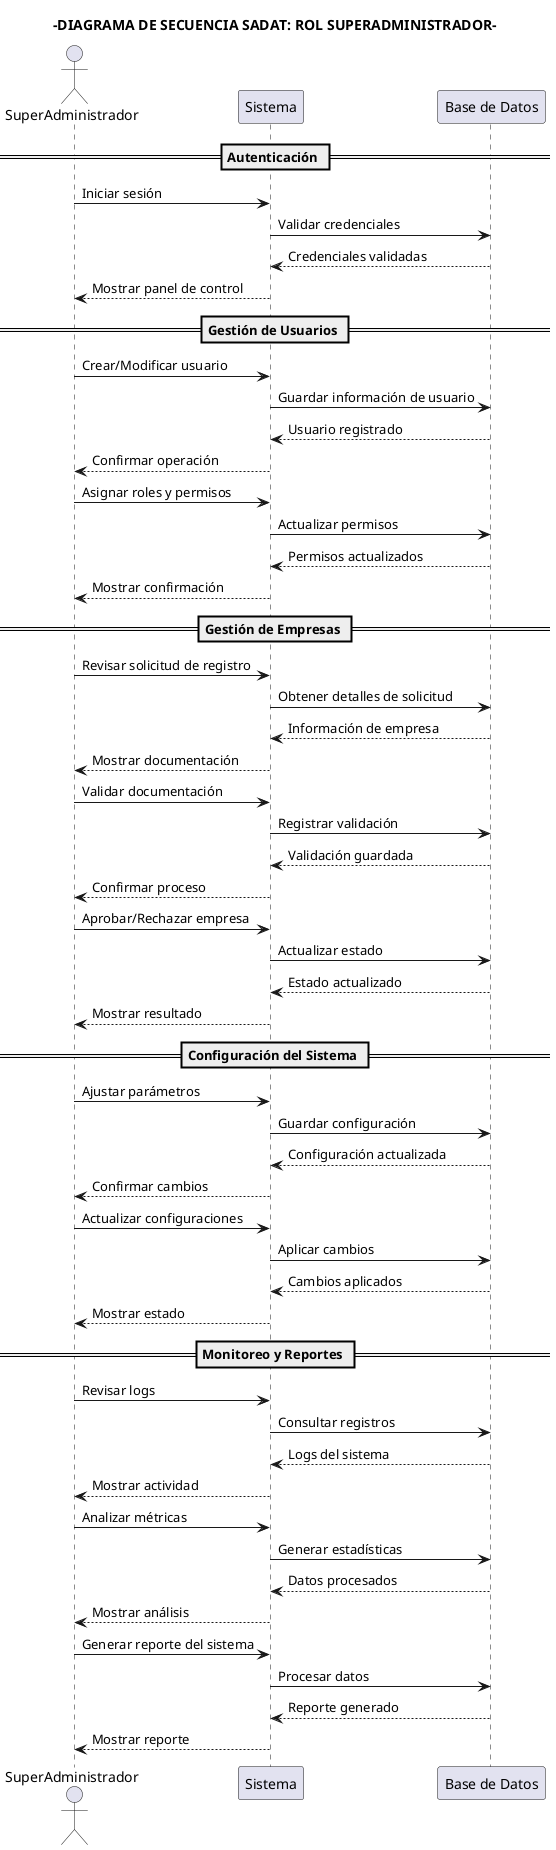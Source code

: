 @startuml
title -DIAGRAMA DE SECUENCIA SADAT: ROL SUPERADMINISTRADOR-

actor "SuperAdministrador" as SA
participant "Sistema" as Sistema
participant "Base de Datos" as BD

== Autenticación ==
SA -> Sistema: Iniciar sesión
Sistema -> BD: Validar credenciales
BD --> Sistema: Credenciales validadas
Sistema --> SA: Mostrar panel de control

== Gestión de Usuarios ==
SA -> Sistema: Crear/Modificar usuario
Sistema -> BD: Guardar información de usuario
BD --> Sistema: Usuario registrado
Sistema --> SA: Confirmar operación

SA -> Sistema: Asignar roles y permisos
Sistema -> BD: Actualizar permisos
BD --> Sistema: Permisos actualizados
Sistema --> SA: Mostrar confirmación

== Gestión de Empresas ==
SA -> Sistema: Revisar solicitud de registro
Sistema -> BD: Obtener detalles de solicitud
BD --> Sistema: Información de empresa
Sistema --> SA: Mostrar documentación

SA -> Sistema: Validar documentación
Sistema -> BD: Registrar validación
BD --> Sistema: Validación guardada
Sistema --> SA: Confirmar proceso

SA -> Sistema: Aprobar/Rechazar empresa
Sistema -> BD: Actualizar estado
BD --> Sistema: Estado actualizado
Sistema --> SA: Mostrar resultado

== Configuración del Sistema ==
SA -> Sistema: Ajustar parámetros
Sistema -> BD: Guardar configuración
BD --> Sistema: Configuración actualizada
Sistema --> SA: Confirmar cambios

SA -> Sistema: Actualizar configuraciones
Sistema -> BD: Aplicar cambios
BD --> Sistema: Cambios aplicados
Sistema --> SA: Mostrar estado

== Monitoreo y Reportes ==
SA -> Sistema: Revisar logs
Sistema -> BD: Consultar registros
BD --> Sistema: Logs del sistema
Sistema --> SA: Mostrar actividad

SA -> Sistema: Analizar métricas
Sistema -> BD: Generar estadísticas
BD --> Sistema: Datos procesados
Sistema --> SA: Mostrar análisis

SA -> Sistema: Generar reporte del sistema
Sistema -> BD: Procesar datos
BD --> Sistema: Reporte generado
Sistema --> SA: Mostrar reporte

@enduml